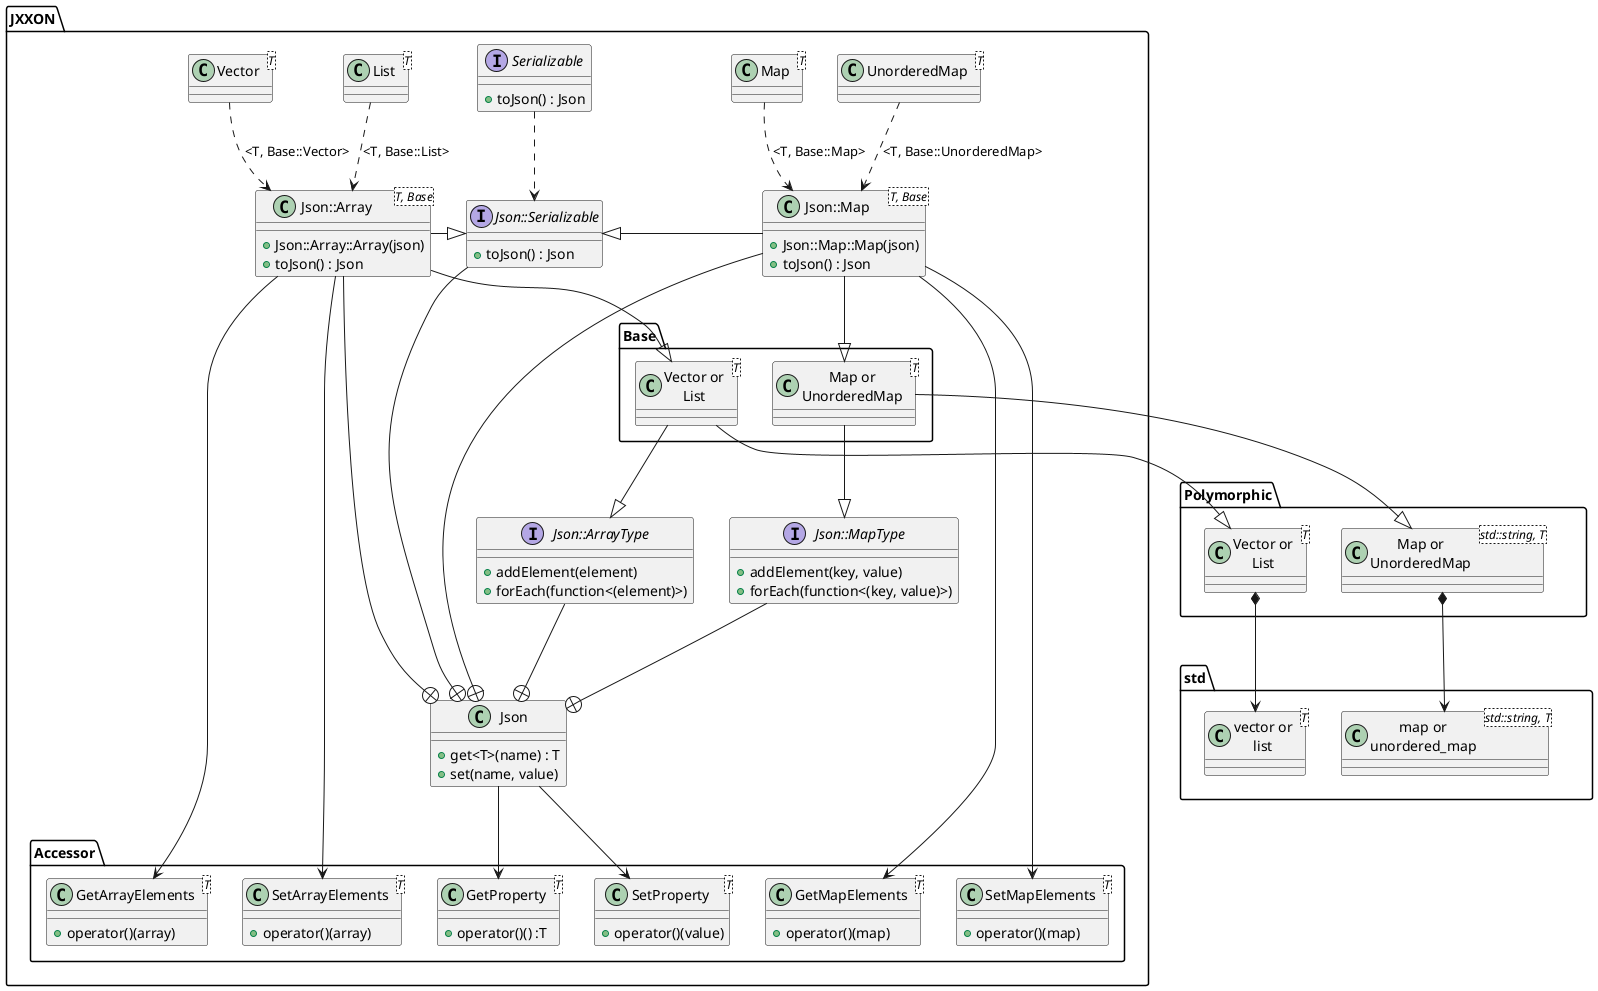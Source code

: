 @startuml

namespace std {
	class "vector or\nlist<T>" as ArrayBase
	class "map or\nunordered_map<std::string, T>" as MapBase
}

namespace Polymorphic {
	class "Vector or\nList<T>" as ArrayBase
	class "Map or\nUnorderedMap<std::string, T>" as MapBase
	ArrayBase *-> std.ArrayBase
	MapBase *-> std.MapBase
}

Polymorphic -[hidden]down- std

namespace JXXON {
	class Json {
		+get<T>(name) : T
		+set(name, value)
	}
	
	interface "Json::Serializable" as Json_Serializable {
		+toJson() : Json
	}
	Json_Serializable --+ Json
	
	interface Serializable {
		+toJson() : Json
	}
	Serializable ..> Json_Serializable

	interface "Json::ArrayType" as Json_ArrayType {
		+addElement(element)
		+forEach(function<(element)>)
	}
	Json_ArrayType --+ Json
	
	interface "Json::MapType" as Json_MapType {
		+addElement(key, value)
		+forEach(function<(key, value)>)
	}
	Json_MapType --+ Json
	
	namespace Base {
		class "Vector or\nList<T>" as ArrayBase
		class "Map or\nUnorderedMap<T>" as MapBase
		ArrayBase --|> Polymorphic.ArrayBase
		ArrayBase --|> JXXON.Json_ArrayType
		MapBase --|> Polymorphic.MapBase
		MapBase --|> JXXON.Json_MapType
	}

	class "Json::Array" as Json_Array<T, Base> {
		+Json::Array::Array(json)
		+toJson() : Json
	}
	Json_Array --+ Json
	Json_Array -right-|> Json_Serializable
	Json_Array --|> JXXON.Base.ArrayBase
	
	class Vector<T>
	Vector ..> Json_Array : <T, Base::Vector>
	
	class List<T>
	List ..> Json_Array : <T, Base::List>
	
	class "Json::Map" as Json_Map<T, Base> {
		+Json::Map::Map(json)
		+toJson() : Json
	}
	Json_Map --+ Json
	Json_Map -left-|> Json_Serializable
	Json_Map --|> JXXON.Base.MapBase
	
	class Map<T>
	Map ..> Json_Map : <T, Base::Map>
	
	class UnorderedMap<T>
	UnorderedMap ..> Json_Map : <T, Base::UnorderedMap>
	
	namespace Accessor {
		class GetProperty<T> {
			+operator()() :T
		}
		JXXON.Json --> GetProperty
		
		class SetProperty<T> {
			+operator()(value)
		}
		JXXON.Json --> SetProperty
		
		class GetArrayElements<T> {
			+operator()(array)
		}
		JXXON.Json_Array --> GetArrayElements
		
		class SetArrayElements<T> {
			+operator()(array)
		}
		JXXON.Json_Array --> SetArrayElements

		class GetMapElements<T> {
			+operator()(map)
		}
		JXXON.Json_Map --> GetMapElements
		
		class SetMapElements<T> {
			+operator()(map)
		}
		JXXON.Json_Map --> SetMapElements
	}
}

@enduml
